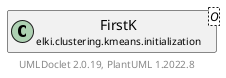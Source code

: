 @startuml
    remove .*\.(Instance|Par|Parameterizer|Factory)$
    set namespaceSeparator none
    hide empty fields
    hide empty methods

    class "<size:14>FirstK.Par\n<size:10>elki.clustering.kmeans.initialization" as elki.clustering.kmeans.initialization.FirstK.Par<V extends NumberVector> [[FirstK.Par.html]] {
        +make(): FirstK<V extends NumberVector>
    }

    interface "<size:14>Parameterizer\n<size:10>elki.utilities.optionhandling" as elki.utilities.optionhandling.Parameterizer [[../../../utilities/optionhandling/Parameterizer.html]] {
        {abstract} +make(): Object
    }
    class "<size:14>FirstK\n<size:10>elki.clustering.kmeans.initialization" as elki.clustering.kmeans.initialization.FirstK<O> [[FirstK.html]]

    elki.utilities.optionhandling.Parameterizer <|.. elki.clustering.kmeans.initialization.FirstK.Par
    elki.clustering.kmeans.initialization.FirstK +-- elki.clustering.kmeans.initialization.FirstK.Par

    center footer UMLDoclet 2.0.19, PlantUML 1.2022.8
@enduml
